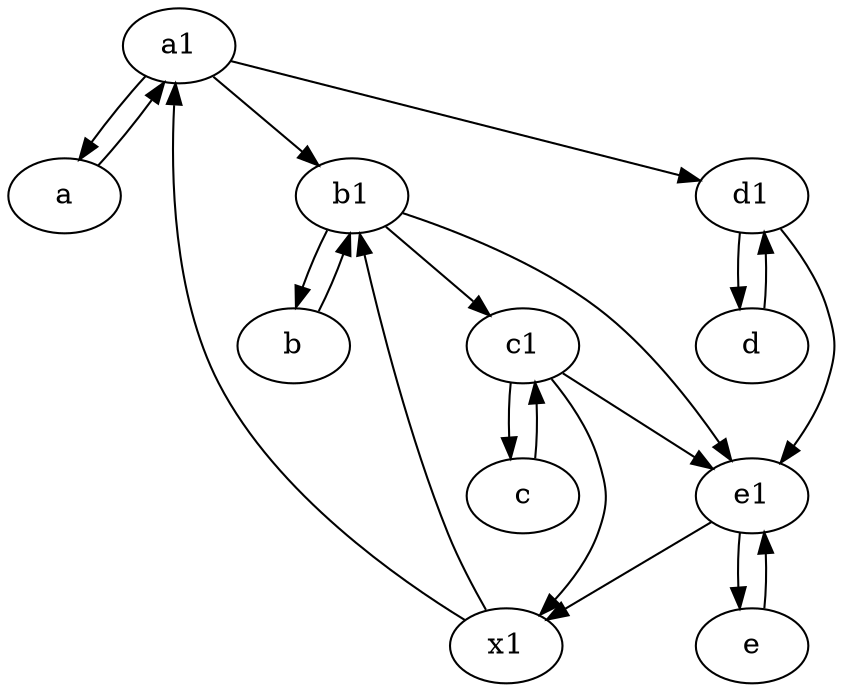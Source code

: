 digraph  {
	a1 [pos="40,15!"];
	c1 [pos="30,15!"];
	a [pos="40,10!"];
	x1;
	b [pos="50,20!"];
	c [pos="20,10!"];
	d [pos="20,30!"];
	e1 [pos="25,45!"];
	b1 [pos="45,20!"];
	d1 [pos="25,30!"];
	e [pos="30,50!"];
	c -> c1;
	a -> a1;
	a1 -> a;
	d1 -> d;
	a1 -> b1;
	c1 -> c;
	c1 -> x1;
	d -> d1;
	e1 -> x1;
	x1 -> b1;
	d1 -> e1;
	x1 -> a1;
	b1 -> b;
	b1 -> c1;
	a1 -> d1;
	c1 -> e1;
	e -> e1;
	b -> b1;
	e1 -> e;
	b1 -> e1;

	}